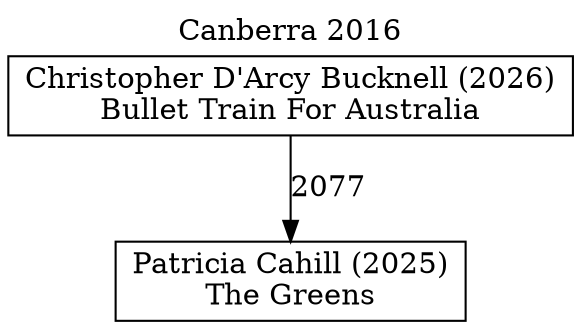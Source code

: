 // House preference flow
digraph "Patricia Cahill (2025)_Canberra_2016" {
	graph [label="Canberra 2016" labelloc=t mclimit=10]
	node [shape=box]
	"Christopher D'Arcy Bucknell (2026)" [label="Christopher D'Arcy Bucknell (2026)
Bullet Train For Australia"]
	"Patricia Cahill (2025)" [label="Patricia Cahill (2025)
The Greens"]
	"Christopher D'Arcy Bucknell (2026)" -> "Patricia Cahill (2025)" [label=2077]
}
